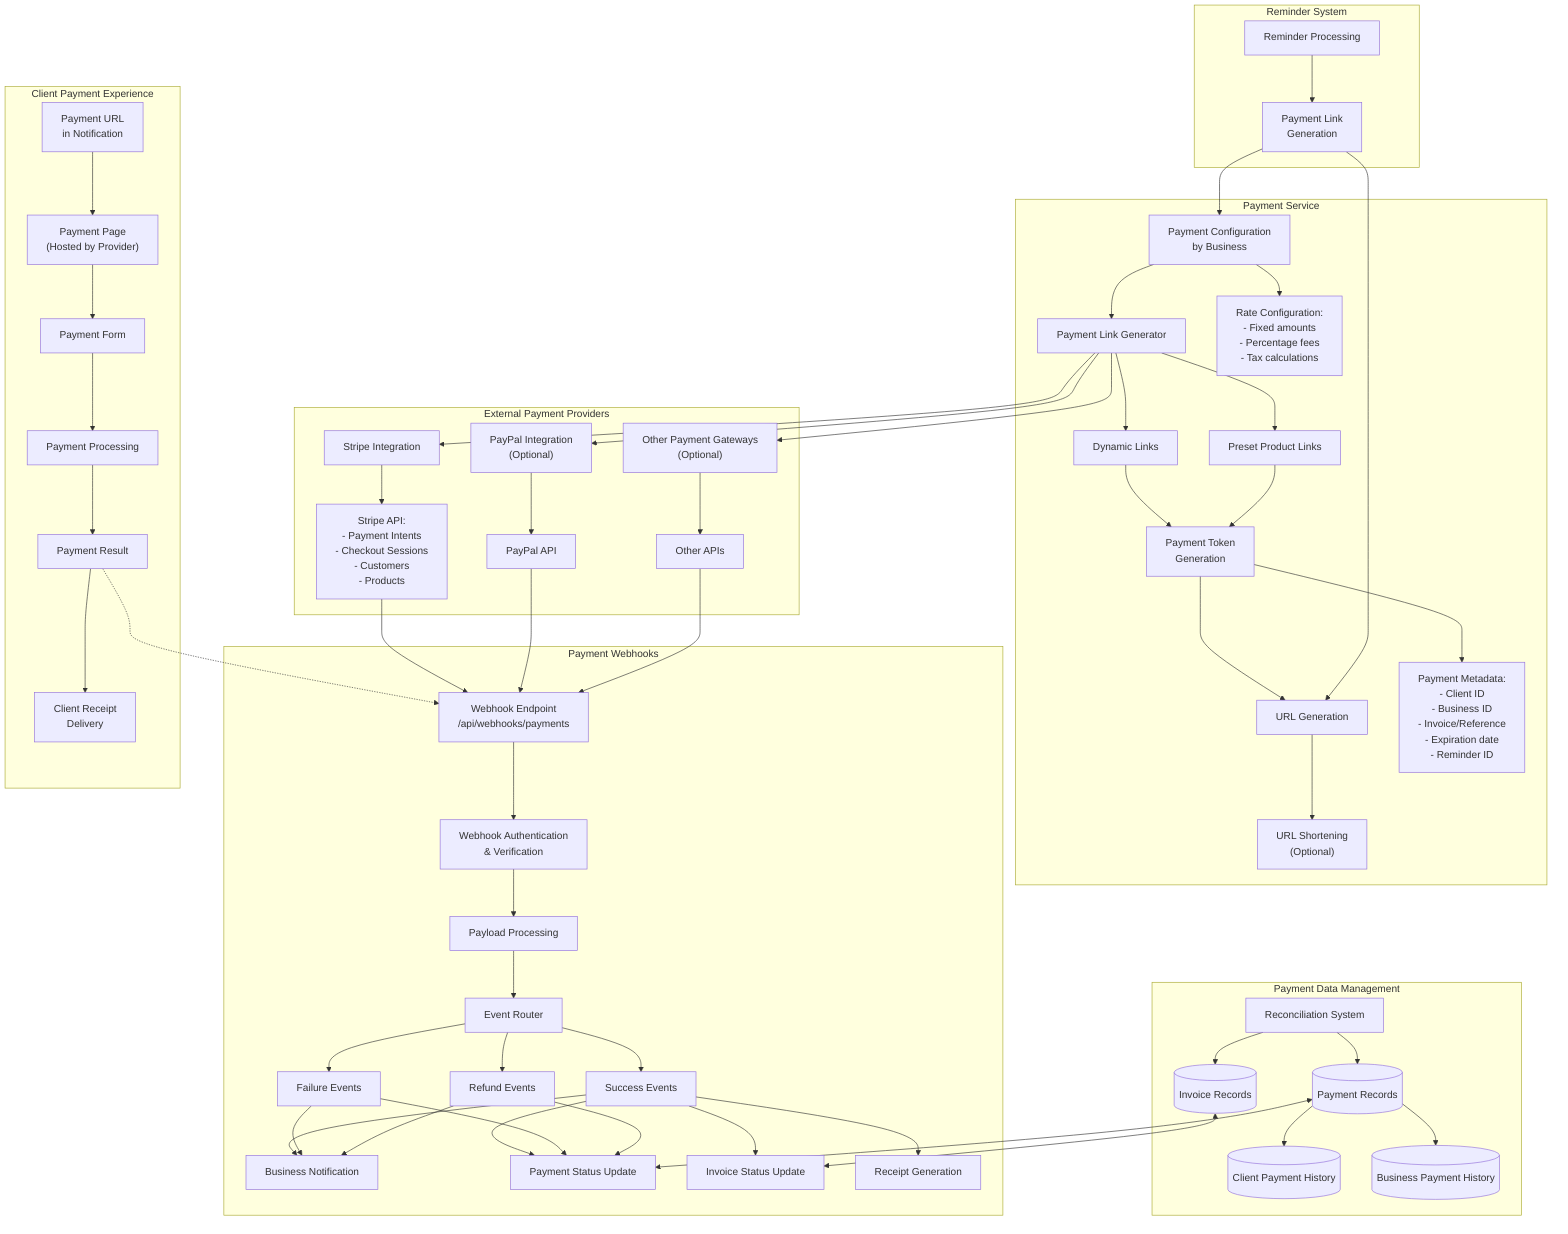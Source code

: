 flowchart TD
    subgraph ReminderSystem["Reminder System"]
        RP["Reminder Processing"] --> PL["Payment Link<br>Generation"]
    end

    subgraph PaymentService["Payment Service"]
        PL --> PConfig["Payment Configuration<br>by Business"]
        PConfig --> PLGenerator["Payment Link Generator"]
        
        PConfig --> RateConfig["Rate Configuration:<br>- Fixed amounts<br>- Percentage fees<br>- Tax calculations"]
        
        PLGenerator --> DynamicLinks["Dynamic Links"]
        PLGenerator --> PresetLinks["Preset Product Links"]
        
        DynamicLinks & PresetLinks --> TokenGen["Payment Token<br>Generation"]
        TokenGen --> URLGen["URL Generation"]
        URLGen --> ShortURLGen["URL Shortening<br>(Optional)"]
        
        PMetadata["Payment Metadata:<br>- Client ID<br>- Business ID<br>- Invoice/Reference<br>- Expiration date<br>- Reminder ID"]
        
        TokenGen --> PMetadata
    end

    subgraph ExternalPaymentProviders["External Payment Providers"]
        StripeInteg["Stripe Integration"] --> StripeAPI["Stripe API:<br>- Payment Intents<br>- Checkout Sessions<br>- Customers<br>- Products"]
        
        PayPalInteg["PayPal Integration<br>(Optional)"] --> PayPalAPI["PayPal API"]
        
        OtherInteg["Other Payment Gateways<br>(Optional)"] --> OtherAPI["Other APIs"]
    end

    subgraph PaymentWebhooks["Payment Webhooks"]
        WebhookEndpoint["Webhook Endpoint<br>/api/webhooks/payments"] --> WebhookAuth["Webhook Authentication<br>& Verification"]
        WebhookAuth --> PayloadProcess["Payload Processing"]
        PayloadProcess --> EventRouter["Event Router"]
        
        EventRouter --> SuccessEvent["Success Events"]
        EventRouter --> FailureEvent["Failure Events"]
        EventRouter --> RefundEvent["Refund Events"]
        
        SuccessEvent & FailureEvent & RefundEvent --> BusinessNotif["Business Notification"]
        SuccessEvent & FailureEvent & RefundEvent --> StatusUpdate["Payment Status Update"]
        SuccessEvent --> InvoiceUpdate["Invoice Status Update"]
        SuccessEvent --> ReceiptGen["Receipt Generation"]
    end

    subgraph DataManagement["Payment Data Management"]
        PaymentRecords[(Payment Records)] <--> StatusUpdate
        InvoiceRecords[(Invoice Records)] <--> InvoiceUpdate
        ClientPaymentHistory[(Client Payment History)]
        BusinessPaymentHistory[(Business Payment History)]
        
        PaymentRecords --> ClientPaymentHistory
        PaymentRecords --> BusinessPaymentHistory
        
        ReconciliationSystem["Reconciliation System"] --> PaymentRecords
        ReconciliationSystem --> InvoiceRecords
    end

    subgraph ClientExperience["Client Payment Experience"]
        PaymentURL["Payment URL<br>in Notification"] --> PaymentPage["Payment Page<br>(Hosted by Provider)"]
        PaymentPage --> PaymentForm["Payment Form"]
        PaymentForm --> PaymentProcess["Payment Processing"]
        PaymentProcess --> PaymentResult["Payment Result"]
        PaymentResult --> ClientReceipt["Client Receipt<br>Delivery"]
        
        PaymentResult -.-> WebhookEndpoint
    end

    PL --> URLGen
    PLGenerator --> StripeInteg & PayPalInteg & OtherInteg
    StripeAPI & PayPalAPI & OtherAPI --> WebhookEndpoint